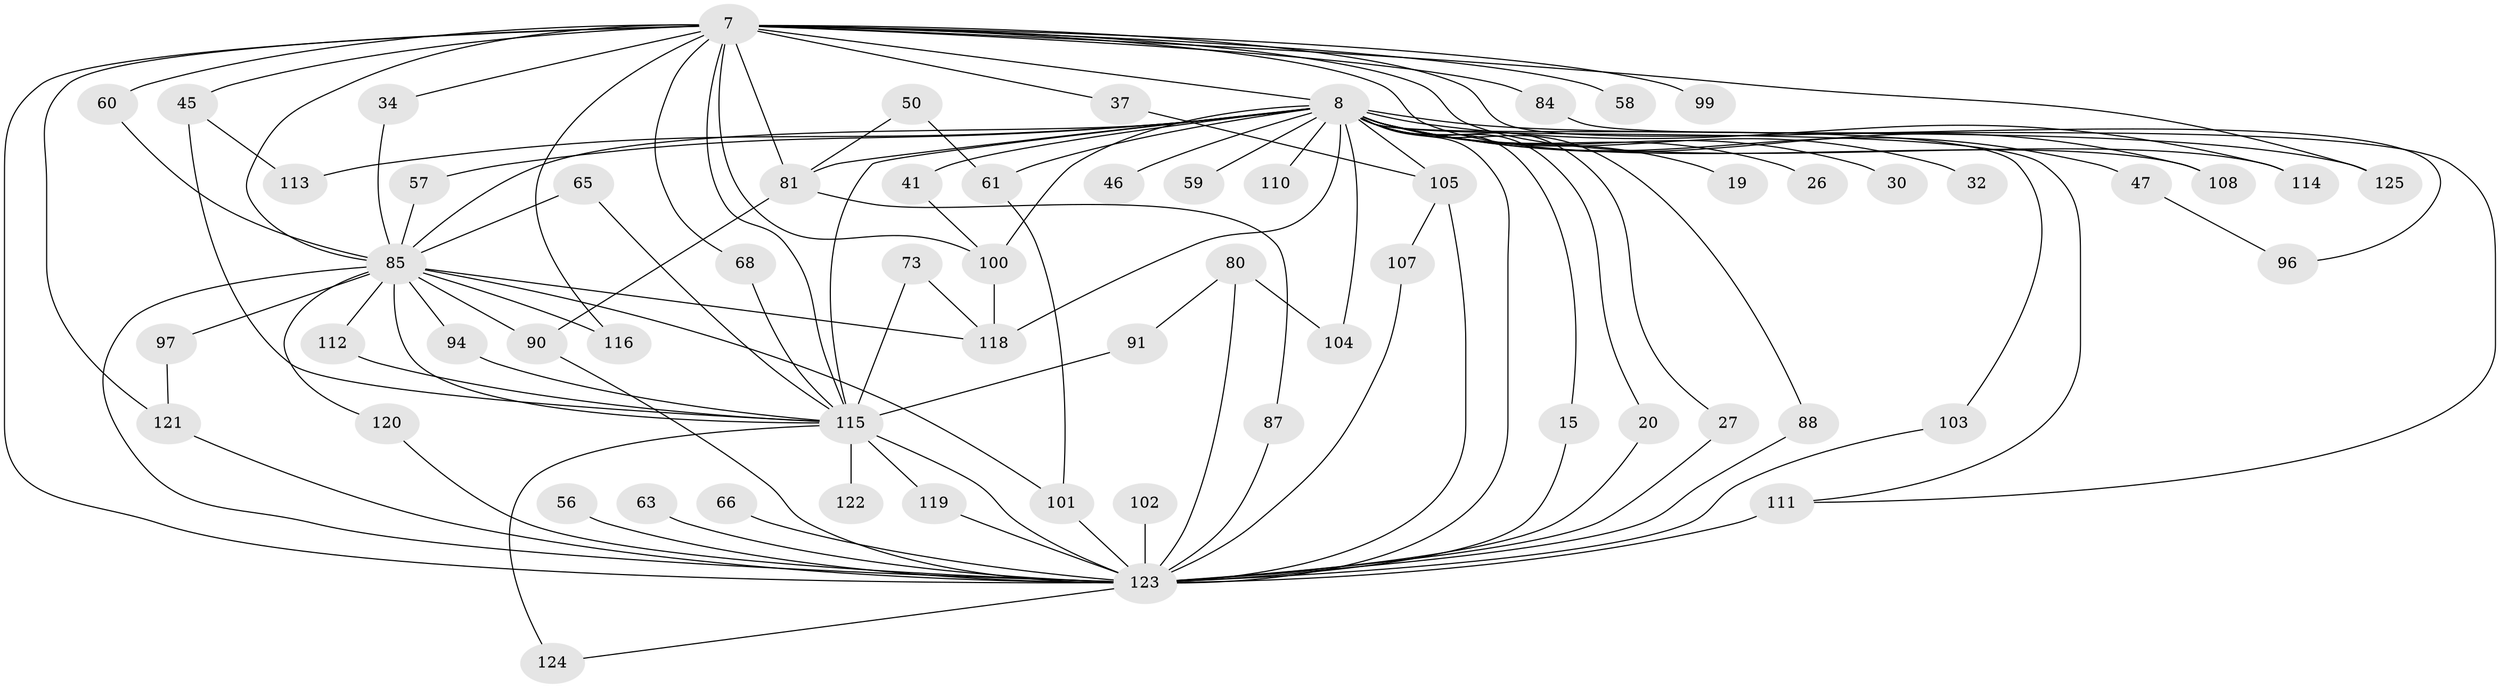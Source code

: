 // original degree distribution, {27: 0.008, 22: 0.008, 21: 0.016, 24: 0.016, 20: 0.008, 37: 0.008, 28: 0.008, 16: 0.008, 5: 0.056, 3: 0.232, 2: 0.544, 7: 0.008, 4: 0.072, 9: 0.008}
// Generated by graph-tools (version 1.1) at 2025/43/03/09/25 04:43:10]
// undirected, 62 vertices, 110 edges
graph export_dot {
graph [start="1"]
  node [color=gray90,style=filled];
  7 [super="+2"];
  8 [super="+6+1"];
  15;
  19;
  20;
  26;
  27;
  30;
  32;
  34;
  37;
  41 [super="+22"];
  45 [super="+40"];
  46;
  47;
  50;
  56;
  57;
  58;
  59;
  60;
  61 [super="+42"];
  63;
  65;
  66;
  68;
  73;
  80 [super="+64"];
  81 [super="+78+39"];
  84 [super="+70"];
  85 [super="+38+9+75+71"];
  87;
  88;
  90 [super="+13"];
  91;
  94;
  96;
  97;
  99 [super="+83"];
  100 [super="+62+25+77+48"];
  101 [super="+44+51+53"];
  102;
  103;
  104;
  105 [super="+54+33"];
  107;
  108 [super="+28"];
  110;
  111 [super="+69"];
  112;
  113;
  114 [super="+31"];
  115 [super="+4+95"];
  116;
  118 [super="+86+109"];
  119 [super="+24"];
  120;
  121 [super="+106+72"];
  122 [super="+67"];
  123 [super="+92+117+23+89"];
  124;
  125 [super="+93"];
  7 -- 8 [weight=6];
  7 -- 34;
  7 -- 58 [weight=2];
  7 -- 60;
  7 -- 84 [weight=2];
  7 -- 108 [weight=2];
  7 -- 116;
  7 -- 68;
  7 -- 96;
  7 -- 99 [weight=2];
  7 -- 37;
  7 -- 45;
  7 -- 114;
  7 -- 125;
  7 -- 81;
  7 -- 85 [weight=6];
  7 -- 100 [weight=3];
  7 -- 121 [weight=2];
  7 -- 115 [weight=2];
  7 -- 123 [weight=5];
  8 -- 26 [weight=2];
  8 -- 32 [weight=2];
  8 -- 41 [weight=3];
  8 -- 46 [weight=2];
  8 -- 47 [weight=2];
  8 -- 57;
  8 -- 59 [weight=2];
  8 -- 85 [weight=11];
  8 -- 103;
  8 -- 104;
  8 -- 113;
  8 -- 115 [weight=6];
  8 -- 118 [weight=4];
  8 -- 19 [weight=2];
  8 -- 20;
  8 -- 27;
  8 -- 30 [weight=2];
  8 -- 88;
  8 -- 108;
  8 -- 110;
  8 -- 125 [weight=2];
  8 -- 15;
  8 -- 81 [weight=3];
  8 -- 105 [weight=5];
  8 -- 114 [weight=2];
  8 -- 61 [weight=3];
  8 -- 100;
  8 -- 123 [weight=14];
  8 -- 111;
  15 -- 123;
  20 -- 123;
  27 -- 123;
  34 -- 85;
  37 -- 105;
  41 -- 100;
  45 -- 113;
  45 -- 115 [weight=2];
  47 -- 96;
  50 -- 61;
  50 -- 81;
  56 -- 123 [weight=2];
  57 -- 85;
  60 -- 85;
  61 -- 101;
  63 -- 123 [weight=2];
  65 -- 85;
  65 -- 115;
  66 -- 123 [weight=2];
  68 -- 115;
  73 -- 118;
  73 -- 115;
  80 -- 91;
  80 -- 104;
  80 -- 123 [weight=3];
  81 -- 87;
  81 -- 90;
  84 -- 111;
  85 -- 120;
  85 -- 94;
  85 -- 90;
  85 -- 97;
  85 -- 116;
  85 -- 118 [weight=3];
  85 -- 123 [weight=8];
  85 -- 112;
  85 -- 101;
  85 -- 115 [weight=3];
  87 -- 123;
  88 -- 123;
  90 -- 123;
  91 -- 115;
  94 -- 115;
  97 -- 121;
  100 -- 118;
  101 -- 123 [weight=3];
  102 -- 123 [weight=2];
  103 -- 123;
  105 -- 107;
  105 -- 123;
  107 -- 123;
  111 -- 123 [weight=3];
  112 -- 115;
  115 -- 119 [weight=2];
  115 -- 122 [weight=3];
  115 -- 124;
  115 -- 123 [weight=2];
  119 -- 123;
  120 -- 123;
  121 -- 123;
  123 -- 124;
}
